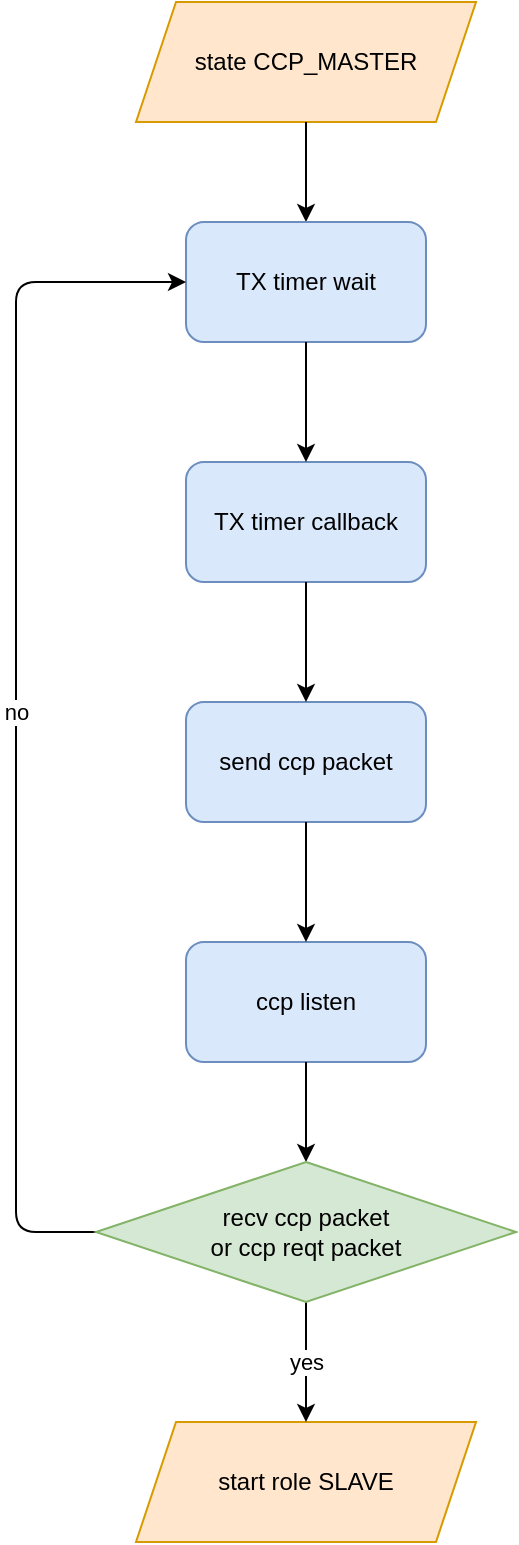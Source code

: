 <mxfile version="13.9.9" type="device"><diagram id="xdm3lmTK2qV7JCds8O-u" name="Page-1"><mxGraphModel dx="1574" dy="829" grid="1" gridSize="10" guides="1" tooltips="1" connect="1" arrows="1" fold="1" page="1" pageScale="1" pageWidth="850" pageHeight="1100" math="0" shadow="0"><root><mxCell id="0"/><mxCell id="1" parent="0"/><mxCell id="BkLPIKLPgH16oHZ_XBZ4-1" value="&lt;span&gt;state CCP_MASTER&lt;/span&gt;&lt;span&gt;&lt;br&gt;&lt;/span&gt;" style="shape=parallelogram;perimeter=parallelogramPerimeter;whiteSpace=wrap;html=1;fixedSize=1;fillColor=#ffe6cc;strokeColor=#d79b00;" parent="1" vertex="1"><mxGeometry x="100" y="250" width="170" height="60" as="geometry"/></mxCell><mxCell id="BkLPIKLPgH16oHZ_XBZ4-2" value="&lt;span&gt;TX timer callback&lt;/span&gt;" style="rounded=1;whiteSpace=wrap;html=1;fillColor=#dae8fc;strokeColor=#6c8ebf;" parent="1" vertex="1"><mxGeometry x="125" y="480" width="120" height="60" as="geometry"/></mxCell><mxCell id="BkLPIKLPgH16oHZ_XBZ4-3" value="" style="endArrow=classic;html=1;exitX=0.5;exitY=1;exitDx=0;exitDy=0;entryX=0.5;entryY=0;entryDx=0;entryDy=0;" parent="1" source="BkLPIKLPgH16oHZ_XBZ4-1" target="BkLPIKLPgH16oHZ_XBZ4-6" edge="1"><mxGeometry width="50" height="50" relative="1" as="geometry"><mxPoint x="430" y="590" as="sourcePoint"/><mxPoint x="185" y="360" as="targetPoint"/></mxGeometry></mxCell><mxCell id="BkLPIKLPgH16oHZ_XBZ4-4" value="send ccp packet" style="rounded=1;whiteSpace=wrap;html=1;fillColor=#dae8fc;strokeColor=#6c8ebf;" parent="1" vertex="1"><mxGeometry x="125" y="600" width="120" height="60" as="geometry"/></mxCell><mxCell id="BkLPIKLPgH16oHZ_XBZ4-5" value="ccp listen" style="rounded=1;whiteSpace=wrap;html=1;fillColor=#dae8fc;strokeColor=#6c8ebf;" parent="1" vertex="1"><mxGeometry x="125" y="720" width="120" height="60" as="geometry"/></mxCell><mxCell id="BkLPIKLPgH16oHZ_XBZ4-6" value="&lt;span&gt;TX timer wait&lt;/span&gt;" style="rounded=1;whiteSpace=wrap;html=1;fillColor=#dae8fc;strokeColor=#6c8ebf;" parent="1" vertex="1"><mxGeometry x="125" y="360" width="120" height="60" as="geometry"/></mxCell><mxCell id="BkLPIKLPgH16oHZ_XBZ4-7" value="" style="endArrow=classic;html=1;exitX=0.5;exitY=1;exitDx=0;exitDy=0;entryX=0.5;entryY=0;entryDx=0;entryDy=0;" parent="1" source="BkLPIKLPgH16oHZ_XBZ4-6" target="BkLPIKLPgH16oHZ_XBZ4-2" edge="1"><mxGeometry width="50" height="50" relative="1" as="geometry"><mxPoint x="380" y="610" as="sourcePoint"/><mxPoint x="430" y="560" as="targetPoint"/></mxGeometry></mxCell><mxCell id="BkLPIKLPgH16oHZ_XBZ4-8" value="" style="endArrow=classic;html=1;exitX=0.5;exitY=1;exitDx=0;exitDy=0;entryX=0.5;entryY=0;entryDx=0;entryDy=0;" parent="1" source="BkLPIKLPgH16oHZ_XBZ4-2" target="BkLPIKLPgH16oHZ_XBZ4-4" edge="1"><mxGeometry width="50" height="50" relative="1" as="geometry"><mxPoint x="380" y="610" as="sourcePoint"/><mxPoint x="430" y="560" as="targetPoint"/></mxGeometry></mxCell><mxCell id="BkLPIKLPgH16oHZ_XBZ4-10" value="" style="endArrow=classic;html=1;exitX=0.5;exitY=1;exitDx=0;exitDy=0;entryX=0.5;entryY=0;entryDx=0;entryDy=0;" parent="1" source="BkLPIKLPgH16oHZ_XBZ4-4" target="BkLPIKLPgH16oHZ_XBZ4-5" edge="1"><mxGeometry width="50" height="50" relative="1" as="geometry"><mxPoint x="340" y="640" as="sourcePoint"/><mxPoint x="390" y="590" as="targetPoint"/></mxGeometry></mxCell><mxCell id="BkLPIKLPgH16oHZ_XBZ4-11" value="" style="endArrow=classic;html=1;exitX=0.5;exitY=1;exitDx=0;exitDy=0;entryX=0.5;entryY=0;entryDx=0;entryDy=0;" parent="1" source="BkLPIKLPgH16oHZ_XBZ4-5" target="MEpBBO-SYimCYEIsg2ni-2" edge="1"><mxGeometry width="50" height="50" relative="1" as="geometry"><mxPoint x="340" y="640" as="sourcePoint"/><mxPoint x="185" y="830" as="targetPoint"/></mxGeometry></mxCell><mxCell id="BkLPIKLPgH16oHZ_XBZ4-12" value="&lt;span&gt;start role SLAVE&lt;/span&gt;&lt;span&gt;&lt;br&gt;&lt;/span&gt;" style="shape=parallelogram;perimeter=parallelogramPerimeter;whiteSpace=wrap;html=1;fixedSize=1;fillColor=#ffe6cc;strokeColor=#d79b00;" parent="1" vertex="1"><mxGeometry x="100" y="960" width="170" height="60" as="geometry"/></mxCell><mxCell id="BkLPIKLPgH16oHZ_XBZ4-13" value="yes" style="endArrow=classic;html=1;exitX=0.5;exitY=1;exitDx=0;exitDy=0;entryX=0.5;entryY=0;entryDx=0;entryDy=0;" parent="1" source="MEpBBO-SYimCYEIsg2ni-2" target="BkLPIKLPgH16oHZ_XBZ4-12" edge="1"><mxGeometry width="50" height="50" relative="1" as="geometry"><mxPoint x="185" y="910" as="sourcePoint"/><mxPoint x="540" y="710" as="targetPoint"/></mxGeometry></mxCell><mxCell id="BkLPIKLPgH16oHZ_XBZ4-14" value="no" style="endArrow=classic;html=1;exitX=0;exitY=0.5;exitDx=0;exitDy=0;entryX=0;entryY=0.5;entryDx=0;entryDy=0;" parent="1" source="MEpBBO-SYimCYEIsg2ni-2" target="BkLPIKLPgH16oHZ_XBZ4-6" edge="1"><mxGeometry width="50" height="50" relative="1" as="geometry"><mxPoint x="100" y="870" as="sourcePoint"/><mxPoint x="90" y="420" as="targetPoint"/><Array as="points"><mxPoint x="40" y="865"/><mxPoint x="40" y="390"/></Array></mxGeometry></mxCell><mxCell id="MEpBBO-SYimCYEIsg2ni-2" value="recv ccp packet&lt;br&gt;or ccp reqt packet" style="rhombus;whiteSpace=wrap;html=1;fillColor=#d5e8d4;strokeColor=#82b366;" vertex="1" parent="1"><mxGeometry x="80" y="830" width="210" height="70" as="geometry"/></mxCell></root></mxGraphModel></diagram></mxfile>